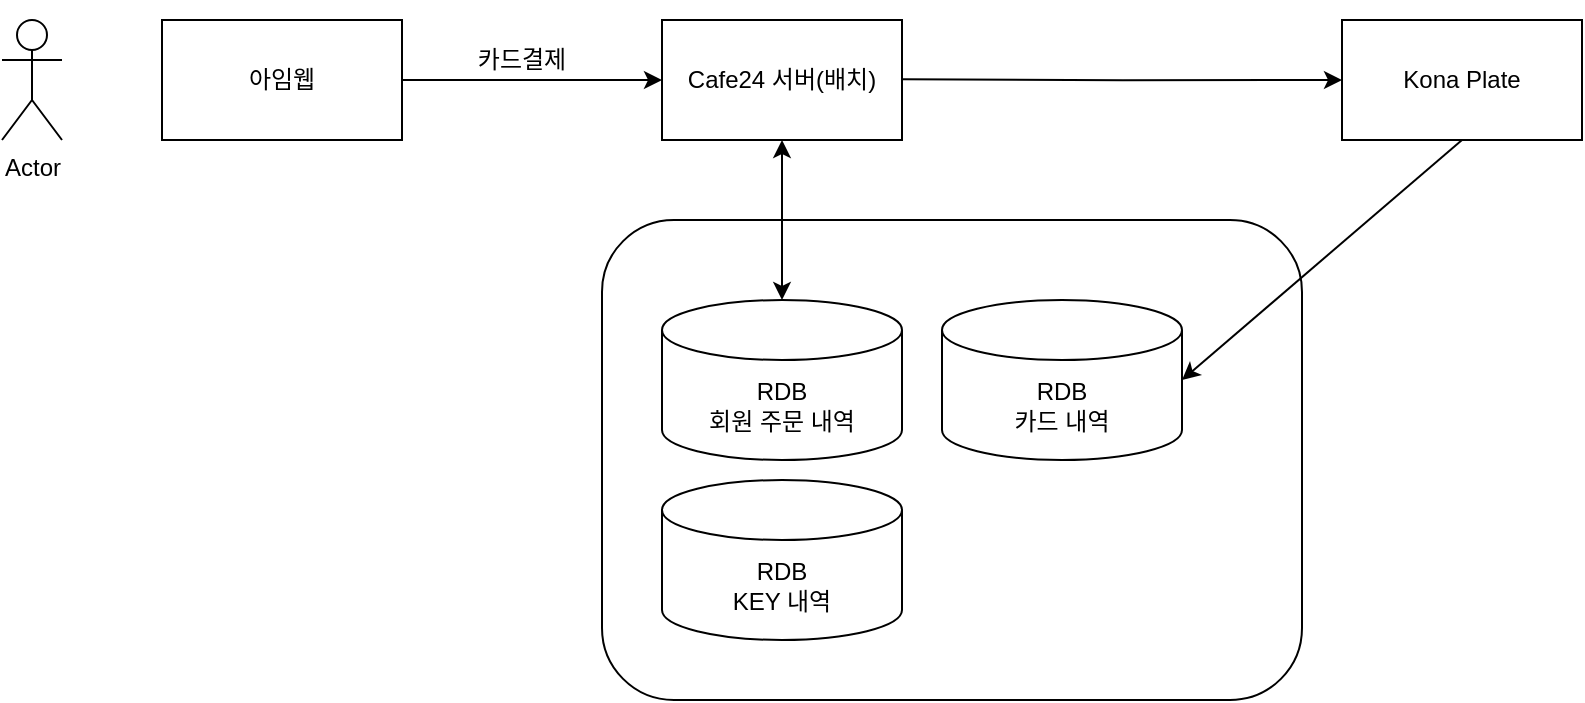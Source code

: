 <mxfile version="24.6.4" type="github">
  <diagram name="페이지-1" id="mYAiMUL6yxC3d7TQmhim">
    <mxGraphModel dx="2361" dy="845" grid="1" gridSize="10" guides="1" tooltips="1" connect="1" arrows="1" fold="1" page="1" pageScale="1" pageWidth="827" pageHeight="1169" math="0" shadow="0">
      <root>
        <mxCell id="0" />
        <mxCell id="1" parent="0" />
        <mxCell id="AXq2sYf4gDJCPoPL99Wf-24" value="" style="rounded=1;whiteSpace=wrap;html=1;" vertex="1" parent="1">
          <mxGeometry x="280" y="320" width="350" height="240" as="geometry" />
        </mxCell>
        <mxCell id="AXq2sYf4gDJCPoPL99Wf-5" value="" style="edgeStyle=orthogonalEdgeStyle;rounded=0;orthogonalLoop=1;jettySize=auto;html=1;entryX=0;entryY=0.5;entryDx=0;entryDy=0;" edge="1" parent="1" source="AXq2sYf4gDJCPoPL99Wf-1" target="AXq2sYf4gDJCPoPL99Wf-2">
          <mxGeometry relative="1" as="geometry">
            <mxPoint x="280.0" y="250" as="targetPoint" />
          </mxGeometry>
        </mxCell>
        <mxCell id="AXq2sYf4gDJCPoPL99Wf-1" value="아임웹" style="rounded=0;whiteSpace=wrap;html=1;" vertex="1" parent="1">
          <mxGeometry x="60" y="220" width="120" height="60" as="geometry" />
        </mxCell>
        <mxCell id="AXq2sYf4gDJCPoPL99Wf-2" value="Cafe24 서버(배치)" style="rounded=0;whiteSpace=wrap;html=1;" vertex="1" parent="1">
          <mxGeometry x="310" y="220" width="120" height="60" as="geometry" />
        </mxCell>
        <mxCell id="AXq2sYf4gDJCPoPL99Wf-3" value="Kona Plate" style="rounded=0;whiteSpace=wrap;html=1;" vertex="1" parent="1">
          <mxGeometry x="650" y="220" width="120" height="60" as="geometry" />
        </mxCell>
        <mxCell id="AXq2sYf4gDJCPoPL99Wf-7" value="" style="edgeStyle=orthogonalEdgeStyle;rounded=0;orthogonalLoop=1;jettySize=auto;html=1;entryX=0;entryY=0.5;entryDx=0;entryDy=0;" edge="1" parent="1" target="AXq2sYf4gDJCPoPL99Wf-3">
          <mxGeometry relative="1" as="geometry">
            <mxPoint x="430" y="249.58" as="sourcePoint" />
            <mxPoint x="560" y="249.58" as="targetPoint" />
          </mxGeometry>
        </mxCell>
        <mxCell id="AXq2sYf4gDJCPoPL99Wf-9" value="Actor" style="shape=umlActor;verticalLabelPosition=bottom;verticalAlign=top;html=1;outlineConnect=0;" vertex="1" parent="1">
          <mxGeometry x="-20" y="220" width="30" height="60" as="geometry" />
        </mxCell>
        <mxCell id="AXq2sYf4gDJCPoPL99Wf-10" value="&lt;div&gt;RDB&lt;/div&gt;회원 주문 내역" style="shape=cylinder3;whiteSpace=wrap;html=1;boundedLbl=1;backgroundOutline=1;size=15;" vertex="1" parent="1">
          <mxGeometry x="310" y="360" width="120" height="80" as="geometry" />
        </mxCell>
        <mxCell id="AXq2sYf4gDJCPoPL99Wf-11" value="" style="endArrow=classic;startArrow=classic;html=1;rounded=0;exitX=0.5;exitY=0;exitDx=0;exitDy=0;exitPerimeter=0;entryX=0.5;entryY=1;entryDx=0;entryDy=0;" edge="1" parent="1" source="AXq2sYf4gDJCPoPL99Wf-10" target="AXq2sYf4gDJCPoPL99Wf-2">
          <mxGeometry width="50" height="50" relative="1" as="geometry">
            <mxPoint x="520" y="220" as="sourcePoint" />
            <mxPoint x="570" y="170" as="targetPoint" />
          </mxGeometry>
        </mxCell>
        <mxCell id="AXq2sYf4gDJCPoPL99Wf-12" value="&lt;div&gt;RDB&lt;/div&gt;KEY 내역" style="shape=cylinder3;whiteSpace=wrap;html=1;boundedLbl=1;backgroundOutline=1;size=15;" vertex="1" parent="1">
          <mxGeometry x="310" y="450" width="120" height="80" as="geometry" />
        </mxCell>
        <mxCell id="AXq2sYf4gDJCPoPL99Wf-13" value="카드결제" style="rounded=0;whiteSpace=wrap;html=1;strokeColor=none;fillColor=none;" vertex="1" parent="1">
          <mxGeometry x="200" y="210" width="80" height="60" as="geometry" />
        </mxCell>
        <mxCell id="AXq2sYf4gDJCPoPL99Wf-21" value="&lt;div&gt;RDB&lt;/div&gt;카드 내역" style="shape=cylinder3;whiteSpace=wrap;html=1;boundedLbl=1;backgroundOutline=1;size=15;" vertex="1" parent="1">
          <mxGeometry x="450" y="360" width="120" height="80" as="geometry" />
        </mxCell>
        <mxCell id="AXq2sYf4gDJCPoPL99Wf-22" value="" style="endArrow=classic;html=1;rounded=0;exitX=0.5;exitY=1;exitDx=0;exitDy=0;entryX=1;entryY=0.5;entryDx=0;entryDy=0;entryPerimeter=0;" edge="1" parent="1" source="AXq2sYf4gDJCPoPL99Wf-3" target="AXq2sYf4gDJCPoPL99Wf-21">
          <mxGeometry width="50" height="50" relative="1" as="geometry">
            <mxPoint x="520" y="370" as="sourcePoint" />
            <mxPoint x="570" y="320" as="targetPoint" />
          </mxGeometry>
        </mxCell>
      </root>
    </mxGraphModel>
  </diagram>
</mxfile>
